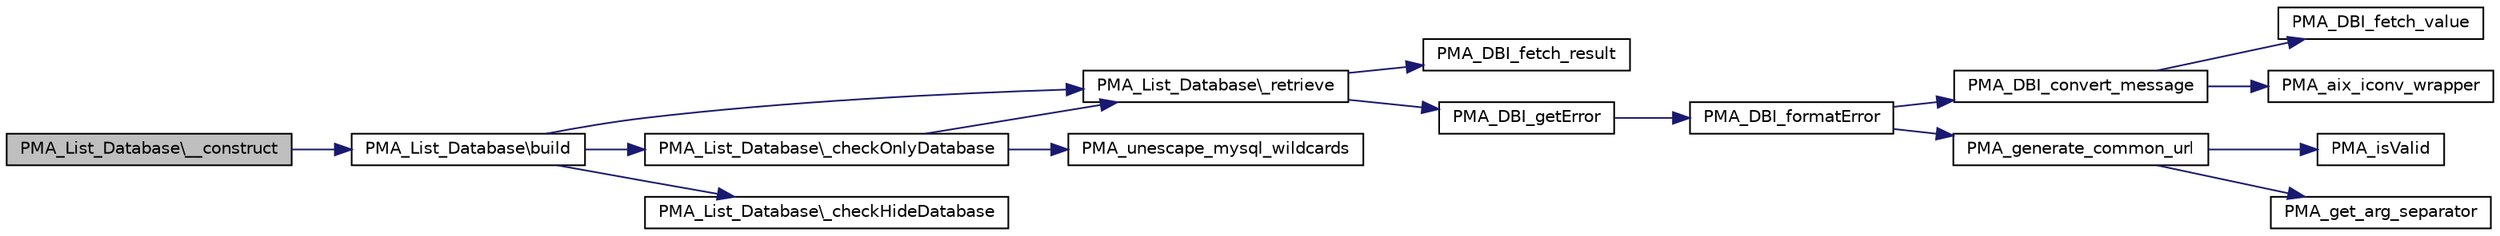digraph G
{
  edge [fontname="Helvetica",fontsize="10",labelfontname="Helvetica",labelfontsize="10"];
  node [fontname="Helvetica",fontsize="10",shape=record];
  rankdir="LR";
  Node1 [label="PMA_List_Database\\__construct",height=0.2,width=0.4,color="black", fillcolor="grey75", style="filled" fontcolor="black"];
  Node1 -> Node2 [color="midnightblue",fontsize="10",style="solid",fontname="Helvetica"];
  Node2 [label="PMA_List_Database\\build",height=0.2,width=0.4,color="black", fillcolor="white", style="filled",URL="$classPMA__List__Database.html#a76529ce5fc545952e0e1521a8af09fb4",tooltip="builds up the list"];
  Node2 -> Node3 [color="midnightblue",fontsize="10",style="solid",fontname="Helvetica"];
  Node3 [label="PMA_List_Database\\_checkOnlyDatabase",height=0.2,width=0.4,color="black", fillcolor="white", style="filled",URL="$classPMA__List__Database.html#a76dc9d8a20935d9bb8eaf58347d12a8f",tooltip="checks the only_db configuration"];
  Node3 -> Node4 [color="midnightblue",fontsize="10",style="solid",fontname="Helvetica"];
  Node4 [label="PMA_List_Database\\_retrieve",height=0.2,width=0.4,color="black", fillcolor="white", style="filled",URL="$classPMA__List__Database.html#ada369e9eaf65e96725ddcd0586922f35",tooltip="retrieves database list from server"];
  Node4 -> Node5 [color="midnightblue",fontsize="10",style="solid",fontname="Helvetica"];
  Node5 [label="PMA_DBI_fetch_result",height=0.2,width=0.4,color="black", fillcolor="white", style="filled",URL="$database__interface_8lib_8php.html#a761f919096699667412d2ffd391eaa5b",tooltip="returns all rows in the resultset in one array"];
  Node4 -> Node6 [color="midnightblue",fontsize="10",style="solid",fontname="Helvetica"];
  Node6 [label="PMA_DBI_getError",height=0.2,width=0.4,color="black", fillcolor="white", style="filled",URL="$drizzle_8dbi_8lib_8php.html#a704868d694079bc38c1947d370b8bf79",tooltip="returns last error message or false if no errors occured"];
  Node6 -> Node7 [color="midnightblue",fontsize="10",style="solid",fontname="Helvetica"];
  Node7 [label="PMA_DBI_formatError",height=0.2,width=0.4,color="black", fillcolor="white", style="filled",URL="$database__interface_8lib_8php.html#a53d2263f39303e561d76439d28f4a1be",tooltip="Formats database error message in a friendly way."];
  Node7 -> Node8 [color="midnightblue",fontsize="10",style="solid",fontname="Helvetica"];
  Node8 [label="PMA_DBI_convert_message",height=0.2,width=0.4,color="black", fillcolor="white", style="filled",URL="$database__interface_8lib_8php.html#a6f4e94ffe2e5c28f0ce9f23c2e65e74a",tooltip="converts charset of a mysql message, usually coming from mysql_error(), into PMA charset, usally UTF-8 uses language to charset mapping from mysql/share/errmsg.txt and charset names to ISO charset from information_schema.CHARACTER_SETS"];
  Node8 -> Node9 [color="midnightblue",fontsize="10",style="solid",fontname="Helvetica"];
  Node9 [label="PMA_DBI_fetch_value",height=0.2,width=0.4,color="black", fillcolor="white", style="filled",URL="$database__interface_8lib_8php.html#a772f12a953dd2908745bb16a8fa7b63a",tooltip="returns a single value from the given result or query, if the query or the result has more than one r..."];
  Node8 -> Node10 [color="midnightblue",fontsize="10",style="solid",fontname="Helvetica"];
  Node10 [label="PMA_aix_iconv_wrapper",height=0.2,width=0.4,color="black", fillcolor="white", style="filled",URL="$iconv__wrapper_8lib_8php.html#ae2a03599cbea1b2d682a18a39f87ba11",tooltip="Wrapper around IBM AIX iconv(), whose character set naming differs from the GNU version of iconv()..."];
  Node7 -> Node11 [color="midnightblue",fontsize="10",style="solid",fontname="Helvetica"];
  Node11 [label="PMA_generate_common_url",height=0.2,width=0.4,color="black", fillcolor="white", style="filled",URL="$url__generating_8lib_8php.html#ad5c0cfef7cb600a158a1ef5fa321a094",tooltip="Generates text with URL parameters."];
  Node11 -> Node12 [color="midnightblue",fontsize="10",style="solid",fontname="Helvetica"];
  Node12 [label="PMA_isValid",height=0.2,width=0.4,color="black", fillcolor="white", style="filled",URL="$core_8lib_8php.html#a1b8fd01cdfbdfaac35e692fcdaaad700",tooltip="checks given $var against $type or $compare"];
  Node11 -> Node13 [color="midnightblue",fontsize="10",style="solid",fontname="Helvetica"];
  Node13 [label="PMA_get_arg_separator",height=0.2,width=0.4,color="black", fillcolor="white", style="filled",URL="$url__generating_8lib_8php.html#a4ba0b6653c22a19615683ab743c1b4e1",tooltip="Returns url separator."];
  Node3 -> Node14 [color="midnightblue",fontsize="10",style="solid",fontname="Helvetica"];
  Node14 [label="PMA_unescape_mysql_wildcards",height=0.2,width=0.4,color="black", fillcolor="white", style="filled",URL="$common_8lib_8php.html#a9363af68c0b0b65642eaa91e0e0d210b",tooltip="removes slashes before &quot;_&quot; and &quot;%&quot; characters Note: This function does not unescape backslashes!..."];
  Node2 -> Node4 [color="midnightblue",fontsize="10",style="solid",fontname="Helvetica"];
  Node2 -> Node15 [color="midnightblue",fontsize="10",style="solid",fontname="Helvetica"];
  Node15 [label="PMA_List_Database\\_checkHideDatabase",height=0.2,width=0.4,color="black", fillcolor="white", style="filled",URL="$classPMA__List__Database.html#a33d9bea23927e9a472369d52664a8505",tooltip="checks if the configuration wants to hide some databases"];
}
